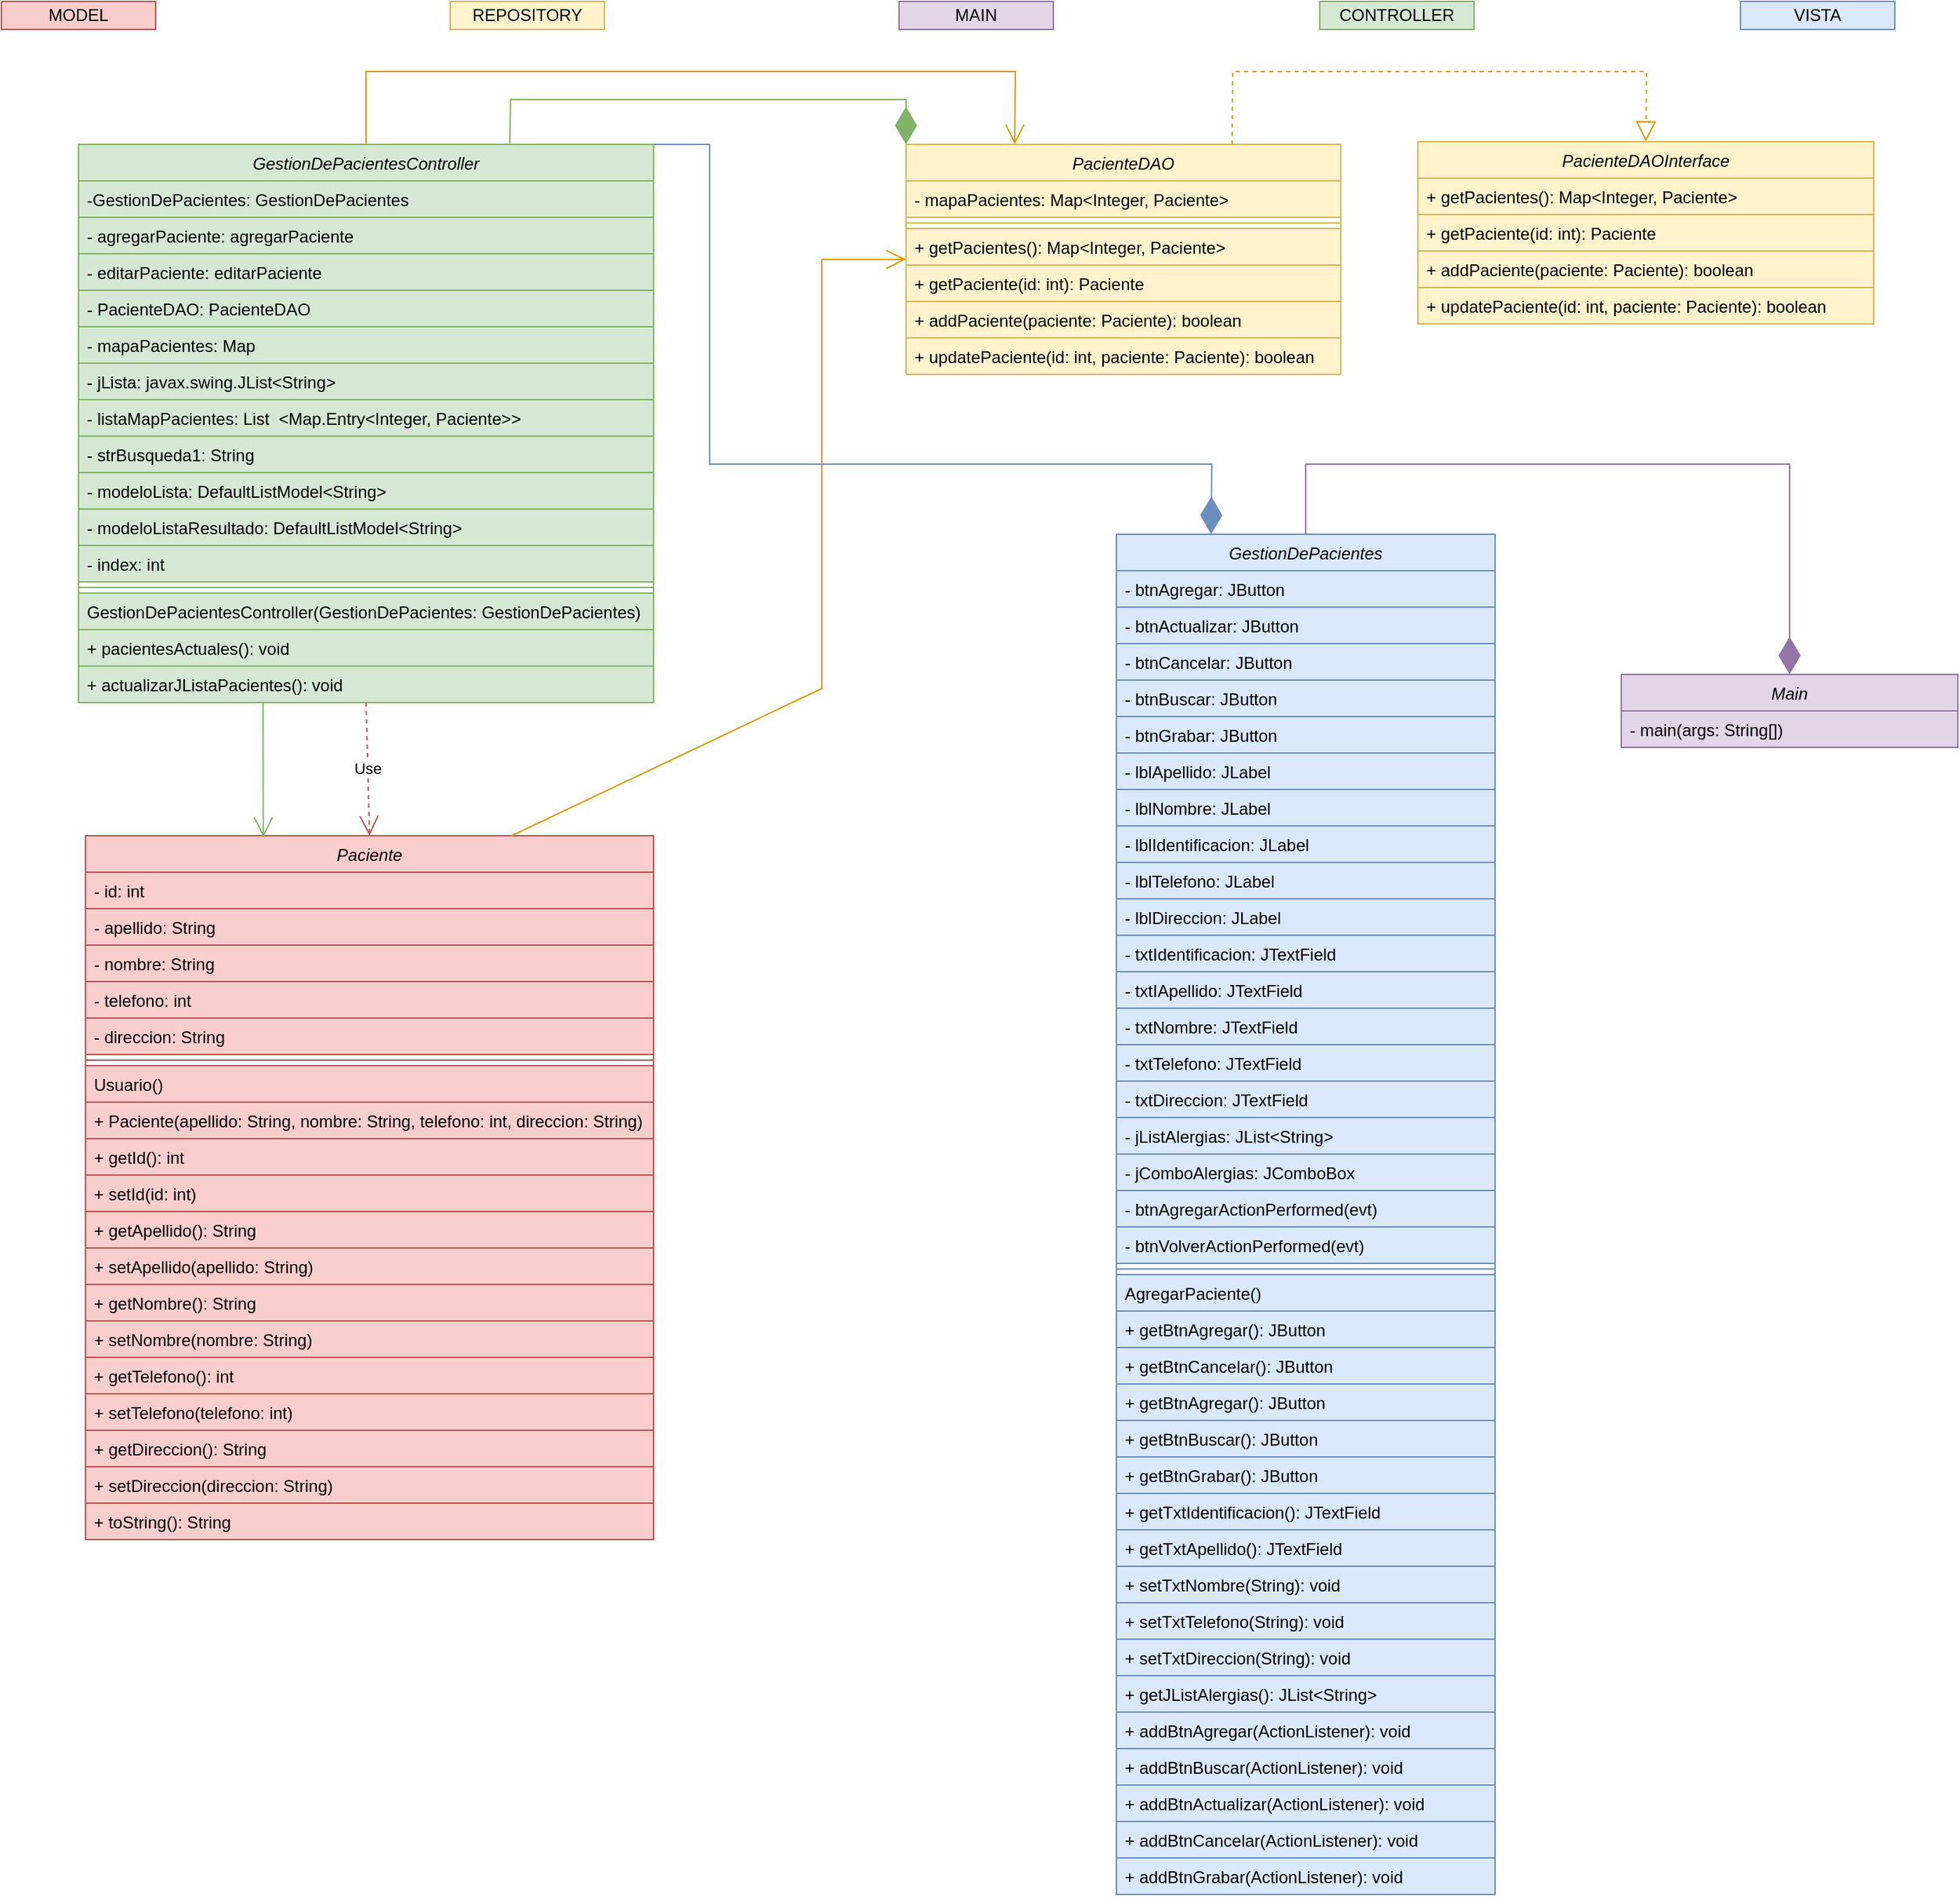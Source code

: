 <mxfile version="21.5.0" type="github">
  <diagram id="C5RBs43oDa-KdzZeNtuy" name="Page-1">
    <mxGraphModel dx="-620" dy="484" grid="1" gridSize="10" guides="1" tooltips="1" connect="1" arrows="1" fold="1" page="1" pageScale="1" pageWidth="1500" pageHeight="1500" math="0" shadow="0">
      <root>
        <mxCell id="WIyWlLk6GJQsqaUBKTNV-0" />
        <mxCell id="WIyWlLk6GJQsqaUBKTNV-1" parent="WIyWlLk6GJQsqaUBKTNV-0" />
        <mxCell id="QvNvnMLLL8rubUBJT5Wr-0" value="PacienteDAO" style="swimlane;fontStyle=2;align=center;verticalAlign=top;childLayout=stackLayout;horizontal=1;startSize=26;horizontalStack=0;resizeParent=1;resizeLast=0;collapsible=1;marginBottom=0;rounded=0;shadow=0;strokeWidth=1;fillColor=#fff2cc;strokeColor=#d6b656;" parent="WIyWlLk6GJQsqaUBKTNV-1" vertex="1">
          <mxGeometry x="2220" y="172" width="310" height="164" as="geometry">
            <mxRectangle x="130" y="380" width="160" height="26" as="alternateBounds" />
          </mxGeometry>
        </mxCell>
        <mxCell id="QvNvnMLLL8rubUBJT5Wr-1" value="- mapaPacientes: Map&lt;Integer, Paciente&gt;" style="text;align=left;verticalAlign=top;spacingLeft=4;spacingRight=4;overflow=hidden;rotatable=0;points=[[0,0.5],[1,0.5]];portConstraint=eastwest;fillColor=#fff2cc;strokeColor=#d6b656;" parent="QvNvnMLLL8rubUBJT5Wr-0" vertex="1">
          <mxGeometry y="26" width="310" height="26" as="geometry" />
        </mxCell>
        <mxCell id="QvNvnMLLL8rubUBJT5Wr-2" value="" style="line;html=1;strokeWidth=1;align=left;verticalAlign=middle;spacingTop=-1;spacingLeft=3;spacingRight=3;rotatable=0;labelPosition=right;points=[];portConstraint=eastwest;fillColor=#fff2cc;strokeColor=#d6b656;" parent="QvNvnMLLL8rubUBJT5Wr-0" vertex="1">
          <mxGeometry y="52" width="310" height="8" as="geometry" />
        </mxCell>
        <mxCell id="QvNvnMLLL8rubUBJT5Wr-3" value="+ getPacientes(): Map&lt;Integer, Paciente&gt;" style="text;align=left;verticalAlign=top;spacingLeft=4;spacingRight=4;overflow=hidden;rotatable=0;points=[[0,0.5],[1,0.5]];portConstraint=eastwest;fillColor=#fff2cc;strokeColor=#d6b656;" parent="QvNvnMLLL8rubUBJT5Wr-0" vertex="1">
          <mxGeometry y="60" width="310" height="26" as="geometry" />
        </mxCell>
        <mxCell id="QvNvnMLLL8rubUBJT5Wr-4" value="+ getPaciente(id: int): Paciente" style="text;align=left;verticalAlign=top;spacingLeft=4;spacingRight=4;overflow=hidden;rotatable=0;points=[[0,0.5],[1,0.5]];portConstraint=eastwest;fillColor=#fff2cc;strokeColor=#d6b656;" parent="QvNvnMLLL8rubUBJT5Wr-0" vertex="1">
          <mxGeometry y="86" width="310" height="26" as="geometry" />
        </mxCell>
        <mxCell id="QvNvnMLLL8rubUBJT5Wr-5" value="+ addPaciente(paciente: Paciente): boolean" style="text;align=left;verticalAlign=top;spacingLeft=4;spacingRight=4;overflow=hidden;rotatable=0;points=[[0,0.5],[1,0.5]];portConstraint=eastwest;fillColor=#fff2cc;strokeColor=#d6b656;" parent="QvNvnMLLL8rubUBJT5Wr-0" vertex="1">
          <mxGeometry y="112" width="310" height="26" as="geometry" />
        </mxCell>
        <mxCell id="QvNvnMLLL8rubUBJT5Wr-6" value="+ updatePaciente(id: int, paciente: Paciente): boolean" style="text;align=left;verticalAlign=top;spacingLeft=4;spacingRight=4;overflow=hidden;rotatable=0;points=[[0,0.5],[1,0.5]];portConstraint=eastwest;fillColor=#fff2cc;strokeColor=#d6b656;" parent="QvNvnMLLL8rubUBJT5Wr-0" vertex="1">
          <mxGeometry y="138" width="310" height="26" as="geometry" />
        </mxCell>
        <mxCell id="QvNvnMLLL8rubUBJT5Wr-14" value="MODEL" style="rounded=0;whiteSpace=wrap;html=1;fillColor=#f8cecc;strokeColor=#b85450;" parent="WIyWlLk6GJQsqaUBKTNV-1" vertex="1">
          <mxGeometry x="1575" y="70" width="110" height="20" as="geometry" />
        </mxCell>
        <mxCell id="QvNvnMLLL8rubUBJT5Wr-15" value="REPOSITORY" style="rounded=0;whiteSpace=wrap;html=1;fillColor=#fff2cc;strokeColor=#d6b656;" parent="WIyWlLk6GJQsqaUBKTNV-1" vertex="1">
          <mxGeometry x="1895" y="70" width="110" height="20" as="geometry" />
        </mxCell>
        <mxCell id="QvNvnMLLL8rubUBJT5Wr-16" value="CONTROLLER" style="rounded=0;whiteSpace=wrap;html=1;fillColor=#d5e8d4;strokeColor=#82b366;" parent="WIyWlLk6GJQsqaUBKTNV-1" vertex="1">
          <mxGeometry x="2515" y="70" width="110" height="20" as="geometry" />
        </mxCell>
        <mxCell id="QvNvnMLLL8rubUBJT5Wr-17" value="VISTA" style="rounded=0;whiteSpace=wrap;html=1;fillColor=#dae8fc;strokeColor=#6c8ebf;" parent="WIyWlLk6GJQsqaUBKTNV-1" vertex="1">
          <mxGeometry x="2815" y="70" width="110" height="20" as="geometry" />
        </mxCell>
        <mxCell id="QvNvnMLLL8rubUBJT5Wr-18" value="MAIN" style="rounded=0;whiteSpace=wrap;html=1;fillColor=#e1d5e7;strokeColor=#9673a6;" parent="WIyWlLk6GJQsqaUBKTNV-1" vertex="1">
          <mxGeometry x="2215" y="70" width="110" height="20" as="geometry" />
        </mxCell>
        <mxCell id="QvNvnMLLL8rubUBJT5Wr-19" value="Paciente" style="swimlane;fontStyle=2;align=center;verticalAlign=top;childLayout=stackLayout;horizontal=1;startSize=26;horizontalStack=0;resizeParent=1;resizeLast=0;collapsible=1;marginBottom=0;rounded=0;shadow=0;strokeWidth=1;fillColor=#f8cecc;strokeColor=#b85450;" parent="WIyWlLk6GJQsqaUBKTNV-1" vertex="1">
          <mxGeometry x="1635" y="665" width="405" height="502" as="geometry">
            <mxRectangle x="130" y="380" width="160" height="26" as="alternateBounds" />
          </mxGeometry>
        </mxCell>
        <mxCell id="QvNvnMLLL8rubUBJT5Wr-20" value="- id: int" style="text;align=left;verticalAlign=top;spacingLeft=4;spacingRight=4;overflow=hidden;rotatable=0;points=[[0,0.5],[1,0.5]];portConstraint=eastwest;fillColor=#f8cecc;strokeColor=#b85450;" parent="QvNvnMLLL8rubUBJT5Wr-19" vertex="1">
          <mxGeometry y="26" width="405" height="26" as="geometry" />
        </mxCell>
        <mxCell id="QvNvnMLLL8rubUBJT5Wr-21" value="- apellido: String " style="text;align=left;verticalAlign=top;spacingLeft=4;spacingRight=4;overflow=hidden;rotatable=0;points=[[0,0.5],[1,0.5]];portConstraint=eastwest;rounded=0;shadow=0;html=0;fillColor=#f8cecc;strokeColor=#b85450;" parent="QvNvnMLLL8rubUBJT5Wr-19" vertex="1">
          <mxGeometry y="52" width="405" height="26" as="geometry" />
        </mxCell>
        <mxCell id="QvNvnMLLL8rubUBJT5Wr-145" value="- nombre: String " style="text;align=left;verticalAlign=top;spacingLeft=4;spacingRight=4;overflow=hidden;rotatable=0;points=[[0,0.5],[1,0.5]];portConstraint=eastwest;rounded=0;shadow=0;html=0;fillColor=#f8cecc;strokeColor=#b85450;" parent="QvNvnMLLL8rubUBJT5Wr-19" vertex="1">
          <mxGeometry y="78" width="405" height="26" as="geometry" />
        </mxCell>
        <mxCell id="QvNvnMLLL8rubUBJT5Wr-144" value="- telefono: int" style="text;align=left;verticalAlign=top;spacingLeft=4;spacingRight=4;overflow=hidden;rotatable=0;points=[[0,0.5],[1,0.5]];portConstraint=eastwest;rounded=0;shadow=0;html=0;fillColor=#f8cecc;strokeColor=#b85450;" parent="QvNvnMLLL8rubUBJT5Wr-19" vertex="1">
          <mxGeometry y="104" width="405" height="26" as="geometry" />
        </mxCell>
        <mxCell id="QvNvnMLLL8rubUBJT5Wr-143" value="- direccion: String " style="text;align=left;verticalAlign=top;spacingLeft=4;spacingRight=4;overflow=hidden;rotatable=0;points=[[0,0.5],[1,0.5]];portConstraint=eastwest;rounded=0;shadow=0;html=0;fillColor=#f8cecc;strokeColor=#b85450;" parent="QvNvnMLLL8rubUBJT5Wr-19" vertex="1">
          <mxGeometry y="130" width="405" height="26" as="geometry" />
        </mxCell>
        <mxCell id="QvNvnMLLL8rubUBJT5Wr-25" value="" style="line;html=1;strokeWidth=1;align=left;verticalAlign=middle;spacingTop=-1;spacingLeft=3;spacingRight=3;rotatable=0;labelPosition=right;points=[];portConstraint=eastwest;fillColor=#f8cecc;strokeColor=#b85450;" parent="QvNvnMLLL8rubUBJT5Wr-19" vertex="1">
          <mxGeometry y="156" width="405" height="8" as="geometry" />
        </mxCell>
        <mxCell id="QvNvnMLLL8rubUBJT5Wr-26" value="Usuario() " style="text;align=left;verticalAlign=top;spacingLeft=4;spacingRight=4;overflow=hidden;rotatable=0;points=[[0,0.5],[1,0.5]];portConstraint=eastwest;fillColor=#f8cecc;strokeColor=#b85450;" parent="QvNvnMLLL8rubUBJT5Wr-19" vertex="1">
          <mxGeometry y="164" width="405" height="26" as="geometry" />
        </mxCell>
        <mxCell id="QvNvnMLLL8rubUBJT5Wr-27" value="+ Paciente(apellido: String, nombre: String, telefono: int, direccion: String)" style="text;align=left;verticalAlign=top;spacingLeft=4;spacingRight=4;overflow=hidden;rotatable=0;points=[[0,0.5],[1,0.5]];portConstraint=eastwest;fillColor=#f8cecc;strokeColor=#b85450;" parent="QvNvnMLLL8rubUBJT5Wr-19" vertex="1">
          <mxGeometry y="190" width="405" height="26" as="geometry" />
        </mxCell>
        <mxCell id="QvNvnMLLL8rubUBJT5Wr-28" value="+ getId(): int" style="text;align=left;verticalAlign=top;spacingLeft=4;spacingRight=4;overflow=hidden;rotatable=0;points=[[0,0.5],[1,0.5]];portConstraint=eastwest;fillColor=#f8cecc;strokeColor=#b85450;" parent="QvNvnMLLL8rubUBJT5Wr-19" vertex="1">
          <mxGeometry y="216" width="405" height="26" as="geometry" />
        </mxCell>
        <mxCell id="QvNvnMLLL8rubUBJT5Wr-29" value="+ setId(id: int)" style="text;align=left;verticalAlign=top;spacingLeft=4;spacingRight=4;overflow=hidden;rotatable=0;points=[[0,0.5],[1,0.5]];portConstraint=eastwest;fillColor=#f8cecc;strokeColor=#b85450;" parent="QvNvnMLLL8rubUBJT5Wr-19" vertex="1">
          <mxGeometry y="242" width="405" height="26" as="geometry" />
        </mxCell>
        <mxCell id="QvNvnMLLL8rubUBJT5Wr-146" value="+ getApellido(): String " style="text;align=left;verticalAlign=top;spacingLeft=4;spacingRight=4;overflow=hidden;rotatable=0;points=[[0,0.5],[1,0.5]];portConstraint=eastwest;fillColor=#f8cecc;strokeColor=#b85450;" parent="QvNvnMLLL8rubUBJT5Wr-19" vertex="1">
          <mxGeometry y="268" width="405" height="26" as="geometry" />
        </mxCell>
        <mxCell id="QvNvnMLLL8rubUBJT5Wr-148" value="+ setApellido(apellido: String)" style="text;align=left;verticalAlign=top;spacingLeft=4;spacingRight=4;overflow=hidden;rotatable=0;points=[[0,0.5],[1,0.5]];portConstraint=eastwest;fillColor=#f8cecc;strokeColor=#b85450;" parent="QvNvnMLLL8rubUBJT5Wr-19" vertex="1">
          <mxGeometry y="294" width="405" height="26" as="geometry" />
        </mxCell>
        <mxCell id="QvNvnMLLL8rubUBJT5Wr-30" value="+ getNombre(): String " style="text;align=left;verticalAlign=top;spacingLeft=4;spacingRight=4;overflow=hidden;rotatable=0;points=[[0,0.5],[1,0.5]];portConstraint=eastwest;fillColor=#f8cecc;strokeColor=#b85450;" parent="QvNvnMLLL8rubUBJT5Wr-19" vertex="1">
          <mxGeometry y="320" width="405" height="26" as="geometry" />
        </mxCell>
        <mxCell id="QvNvnMLLL8rubUBJT5Wr-31" value="+ setNombre(nombre: String)" style="text;align=left;verticalAlign=top;spacingLeft=4;spacingRight=4;overflow=hidden;rotatable=0;points=[[0,0.5],[1,0.5]];portConstraint=eastwest;fillColor=#f8cecc;strokeColor=#b85450;" parent="QvNvnMLLL8rubUBJT5Wr-19" vertex="1">
          <mxGeometry y="346" width="405" height="26" as="geometry" />
        </mxCell>
        <mxCell id="QvNvnMLLL8rubUBJT5Wr-150" value="+ getTelefono(): int" style="text;align=left;verticalAlign=top;spacingLeft=4;spacingRight=4;overflow=hidden;rotatable=0;points=[[0,0.5],[1,0.5]];portConstraint=eastwest;fillColor=#f8cecc;strokeColor=#b85450;" parent="QvNvnMLLL8rubUBJT5Wr-19" vertex="1">
          <mxGeometry y="372" width="405" height="26" as="geometry" />
        </mxCell>
        <mxCell id="QvNvnMLLL8rubUBJT5Wr-149" value="+ setTelefono(telefono: int)" style="text;align=left;verticalAlign=top;spacingLeft=4;spacingRight=4;overflow=hidden;rotatable=0;points=[[0,0.5],[1,0.5]];portConstraint=eastwest;fillColor=#f8cecc;strokeColor=#b85450;" parent="QvNvnMLLL8rubUBJT5Wr-19" vertex="1">
          <mxGeometry y="398" width="405" height="26" as="geometry" />
        </mxCell>
        <mxCell id="QvNvnMLLL8rubUBJT5Wr-34" value="+ getDireccion(): String " style="text;align=left;verticalAlign=top;spacingLeft=4;spacingRight=4;overflow=hidden;rotatable=0;points=[[0,0.5],[1,0.5]];portConstraint=eastwest;fillColor=#f8cecc;strokeColor=#b85450;" parent="QvNvnMLLL8rubUBJT5Wr-19" vertex="1">
          <mxGeometry y="424" width="405" height="26" as="geometry" />
        </mxCell>
        <mxCell id="QvNvnMLLL8rubUBJT5Wr-35" value="+ setDireccion(direccion: String)" style="text;align=left;verticalAlign=top;spacingLeft=4;spacingRight=4;overflow=hidden;rotatable=0;points=[[0,0.5],[1,0.5]];portConstraint=eastwest;fillColor=#f8cecc;strokeColor=#b85450;" parent="QvNvnMLLL8rubUBJT5Wr-19" vertex="1">
          <mxGeometry y="450" width="405" height="26" as="geometry" />
        </mxCell>
        <mxCell id="QvNvnMLLL8rubUBJT5Wr-36" value="+ toString(): String" style="text;align=left;verticalAlign=top;spacingLeft=4;spacingRight=4;overflow=hidden;rotatable=0;points=[[0,0.5],[1,0.5]];portConstraint=eastwest;fillColor=#f8cecc;strokeColor=#b85450;" parent="QvNvnMLLL8rubUBJT5Wr-19" vertex="1">
          <mxGeometry y="476" width="405" height="26" as="geometry" />
        </mxCell>
        <mxCell id="QvNvnMLLL8rubUBJT5Wr-37" value="GestionDePacientesController" style="swimlane;fontStyle=2;align=center;verticalAlign=top;childLayout=stackLayout;horizontal=1;startSize=26;horizontalStack=0;resizeParent=1;resizeLast=0;collapsible=1;marginBottom=0;rounded=0;shadow=0;strokeWidth=1;fillColor=#d5e8d4;strokeColor=#82b366;" parent="WIyWlLk6GJQsqaUBKTNV-1" vertex="1">
          <mxGeometry x="1630" y="172" width="410" height="398" as="geometry">
            <mxRectangle x="130" y="380" width="160" height="26" as="alternateBounds" />
          </mxGeometry>
        </mxCell>
        <mxCell id="QvNvnMLLL8rubUBJT5Wr-38" value="-GestionDePacientes: GestionDePacientes" style="text;align=left;verticalAlign=top;spacingLeft=4;spacingRight=4;overflow=hidden;rotatable=0;points=[[0,0.5],[1,0.5]];portConstraint=eastwest;fillColor=#d5e8d4;strokeColor=#82b366;" parent="QvNvnMLLL8rubUBJT5Wr-37" vertex="1">
          <mxGeometry y="26" width="410" height="26" as="geometry" />
        </mxCell>
        <mxCell id="QvNvnMLLL8rubUBJT5Wr-39" value="- agregarPaciente: agregarPaciente" style="text;align=left;verticalAlign=top;spacingLeft=4;spacingRight=4;overflow=hidden;rotatable=0;points=[[0,0.5],[1,0.5]];portConstraint=eastwest;rounded=0;shadow=0;html=0;fillColor=#d5e8d4;strokeColor=#82b366;" parent="QvNvnMLLL8rubUBJT5Wr-37" vertex="1">
          <mxGeometry y="52" width="410" height="26" as="geometry" />
        </mxCell>
        <mxCell id="QvNvnMLLL8rubUBJT5Wr-40" value="- editarPaciente: editarPaciente" style="text;align=left;verticalAlign=top;spacingLeft=4;spacingRight=4;overflow=hidden;rotatable=0;points=[[0,0.5],[1,0.5]];portConstraint=eastwest;rounded=0;shadow=0;html=0;fillColor=#d5e8d4;strokeColor=#82b366;" parent="QvNvnMLLL8rubUBJT5Wr-37" vertex="1">
          <mxGeometry y="78" width="410" height="26" as="geometry" />
        </mxCell>
        <mxCell id="QvNvnMLLL8rubUBJT5Wr-49" value="- PacienteDAO: PacienteDAO" style="text;align=left;verticalAlign=top;spacingLeft=4;spacingRight=4;overflow=hidden;rotatable=0;points=[[0,0.5],[1,0.5]];portConstraint=eastwest;fillColor=#d5e8d4;strokeColor=#82b366;" parent="QvNvnMLLL8rubUBJT5Wr-37" vertex="1">
          <mxGeometry y="104" width="410" height="26" as="geometry" />
        </mxCell>
        <mxCell id="QvNvnMLLL8rubUBJT5Wr-52" value="- mapaPacientes: Map " style="text;align=left;verticalAlign=top;spacingLeft=4;spacingRight=4;overflow=hidden;rotatable=0;points=[[0,0.5],[1,0.5]];portConstraint=eastwest;fillColor=#d5e8d4;strokeColor=#82b366;" parent="QvNvnMLLL8rubUBJT5Wr-37" vertex="1">
          <mxGeometry y="130" width="410" height="26" as="geometry" />
        </mxCell>
        <mxCell id="QvNvnMLLL8rubUBJT5Wr-55" value="- jLista: javax.swing.JList&lt;String&gt;" style="text;align=left;verticalAlign=top;spacingLeft=4;spacingRight=4;overflow=hidden;rotatable=0;points=[[0,0.5],[1,0.5]];portConstraint=eastwest;fillColor=#d5e8d4;strokeColor=#82b366;" parent="QvNvnMLLL8rubUBJT5Wr-37" vertex="1">
          <mxGeometry y="156" width="410" height="26" as="geometry" />
        </mxCell>
        <mxCell id="QvNvnMLLL8rubUBJT5Wr-56" value="- listaMapPacientes: List  &lt;Map.Entry&lt;Integer, Paciente&gt;&gt;" style="text;align=left;verticalAlign=top;spacingLeft=4;spacingRight=4;overflow=hidden;rotatable=0;points=[[0,0.5],[1,0.5]];portConstraint=eastwest;fillColor=#d5e8d4;strokeColor=#82b366;" parent="QvNvnMLLL8rubUBJT5Wr-37" vertex="1">
          <mxGeometry y="182" width="410" height="26" as="geometry" />
        </mxCell>
        <mxCell id="QvNvnMLLL8rubUBJT5Wr-59" value="- strBusqueda1: String" style="text;align=left;verticalAlign=top;spacingLeft=4;spacingRight=4;overflow=hidden;rotatable=0;points=[[0,0.5],[1,0.5]];portConstraint=eastwest;fillColor=#d5e8d4;strokeColor=#82b366;" parent="QvNvnMLLL8rubUBJT5Wr-37" vertex="1">
          <mxGeometry y="208" width="410" height="26" as="geometry" />
        </mxCell>
        <mxCell id="QvNvnMLLL8rubUBJT5Wr-61" value="- modeloLista: DefaultListModel&lt;String&gt;" style="text;align=left;verticalAlign=top;spacingLeft=4;spacingRight=4;overflow=hidden;rotatable=0;points=[[0,0.5],[1,0.5]];portConstraint=eastwest;fillColor=#d5e8d4;strokeColor=#82b366;" parent="QvNvnMLLL8rubUBJT5Wr-37" vertex="1">
          <mxGeometry y="234" width="410" height="26" as="geometry" />
        </mxCell>
        <mxCell id="QvNvnMLLL8rubUBJT5Wr-62" value="- modeloListaResultado: DefaultListModel&lt;String&gt;" style="text;align=left;verticalAlign=top;spacingLeft=4;spacingRight=4;overflow=hidden;rotatable=0;points=[[0,0.5],[1,0.5]];portConstraint=eastwest;fillColor=#d5e8d4;strokeColor=#82b366;" parent="QvNvnMLLL8rubUBJT5Wr-37" vertex="1">
          <mxGeometry y="260" width="410" height="26" as="geometry" />
        </mxCell>
        <mxCell id="QvNvnMLLL8rubUBJT5Wr-63" value="- index: int" style="text;align=left;verticalAlign=top;spacingLeft=4;spacingRight=4;overflow=hidden;rotatable=0;points=[[0,0.5],[1,0.5]];portConstraint=eastwest;fillColor=#d5e8d4;strokeColor=#82b366;" parent="QvNvnMLLL8rubUBJT5Wr-37" vertex="1">
          <mxGeometry y="286" width="410" height="26" as="geometry" />
        </mxCell>
        <mxCell id="QvNvnMLLL8rubUBJT5Wr-64" value="" style="line;html=1;strokeWidth=1;align=left;verticalAlign=middle;spacingTop=-1;spacingLeft=3;spacingRight=3;rotatable=0;labelPosition=right;points=[];portConstraint=eastwest;fillColor=#d5e8d4;strokeColor=#82b366;" parent="QvNvnMLLL8rubUBJT5Wr-37" vertex="1">
          <mxGeometry y="312" width="410" height="8" as="geometry" />
        </mxCell>
        <mxCell id="QvNvnMLLL8rubUBJT5Wr-65" value="GestionDePacientesController(GestionDePacientes: GestionDePacientes)" style="text;align=left;verticalAlign=top;spacingLeft=4;spacingRight=4;overflow=hidden;rotatable=0;points=[[0,0.5],[1,0.5]];portConstraint=eastwest;fillColor=#d5e8d4;strokeColor=#82b366;" parent="QvNvnMLLL8rubUBJT5Wr-37" vertex="1">
          <mxGeometry y="320" width="410" height="26" as="geometry" />
        </mxCell>
        <mxCell id="QvNvnMLLL8rubUBJT5Wr-66" value="+ pacientesActuales(): void " style="text;align=left;verticalAlign=top;spacingLeft=4;spacingRight=4;overflow=hidden;rotatable=0;points=[[0,0.5],[1,0.5]];portConstraint=eastwest;fillColor=#d5e8d4;strokeColor=#82b366;" parent="QvNvnMLLL8rubUBJT5Wr-37" vertex="1">
          <mxGeometry y="346" width="410" height="26" as="geometry" />
        </mxCell>
        <mxCell id="QvNvnMLLL8rubUBJT5Wr-69" value="+ actualizarJListaPacientes(): void" style="text;align=left;verticalAlign=top;spacingLeft=4;spacingRight=4;overflow=hidden;rotatable=0;points=[[0,0.5],[1,0.5]];portConstraint=eastwest;fillColor=#d5e8d4;strokeColor=#82b366;" parent="QvNvnMLLL8rubUBJT5Wr-37" vertex="1">
          <mxGeometry y="372" width="410" height="26" as="geometry" />
        </mxCell>
        <mxCell id="QvNvnMLLL8rubUBJT5Wr-72" value="GestionDePacientes" style="swimlane;fontStyle=2;align=center;verticalAlign=top;childLayout=stackLayout;horizontal=1;startSize=26;horizontalStack=0;resizeParent=1;resizeLast=0;collapsible=1;marginBottom=0;rounded=0;shadow=0;strokeWidth=1;fillColor=#dae8fc;strokeColor=#6c8ebf;" parent="WIyWlLk6GJQsqaUBKTNV-1" vertex="1">
          <mxGeometry x="2370" y="450" width="270" height="970" as="geometry">
            <mxRectangle x="130" y="380" width="160" height="26" as="alternateBounds" />
          </mxGeometry>
        </mxCell>
        <mxCell id="QvNvnMLLL8rubUBJT5Wr-73" value="- btnAgregar: JButton " style="text;align=left;verticalAlign=top;spacingLeft=4;spacingRight=4;overflow=hidden;rotatable=0;points=[[0,0.5],[1,0.5]];portConstraint=eastwest;fillColor=#dae8fc;strokeColor=#6c8ebf;" parent="QvNvnMLLL8rubUBJT5Wr-72" vertex="1">
          <mxGeometry y="26" width="270" height="26" as="geometry" />
        </mxCell>
        <mxCell id="QvNvnMLLL8rubUBJT5Wr-74" value="- btnActualizar: JButton " style="text;align=left;verticalAlign=top;spacingLeft=4;spacingRight=4;overflow=hidden;rotatable=0;points=[[0,0.5],[1,0.5]];portConstraint=eastwest;rounded=0;shadow=0;html=0;fillColor=#dae8fc;strokeColor=#6c8ebf;" parent="QvNvnMLLL8rubUBJT5Wr-72" vertex="1">
          <mxGeometry y="52" width="270" height="26" as="geometry" />
        </mxCell>
        <mxCell id="QvNvnMLLL8rubUBJT5Wr-134" value="- btnCancelar: JButton " style="text;align=left;verticalAlign=top;spacingLeft=4;spacingRight=4;overflow=hidden;rotatable=0;points=[[0,0.5],[1,0.5]];portConstraint=eastwest;fillColor=#dae8fc;strokeColor=#6c8ebf;" parent="QvNvnMLLL8rubUBJT5Wr-72" vertex="1">
          <mxGeometry y="78" width="270" height="26" as="geometry" />
        </mxCell>
        <mxCell id="QvNvnMLLL8rubUBJT5Wr-142" value="- btnBuscar: JButton " style="text;align=left;verticalAlign=top;spacingLeft=4;spacingRight=4;overflow=hidden;rotatable=0;points=[[0,0.5],[1,0.5]];portConstraint=eastwest;rounded=0;shadow=0;html=0;fillColor=#dae8fc;strokeColor=#6c8ebf;" parent="QvNvnMLLL8rubUBJT5Wr-72" vertex="1">
          <mxGeometry y="104" width="270" height="26" as="geometry" />
        </mxCell>
        <mxCell id="QvNvnMLLL8rubUBJT5Wr-126" value="- btnGrabar: JButton " style="text;align=left;verticalAlign=top;spacingLeft=4;spacingRight=4;overflow=hidden;rotatable=0;points=[[0,0.5],[1,0.5]];portConstraint=eastwest;rounded=0;shadow=0;html=0;fillColor=#dae8fc;strokeColor=#6c8ebf;" parent="QvNvnMLLL8rubUBJT5Wr-72" vertex="1">
          <mxGeometry y="130" width="270" height="26" as="geometry" />
        </mxCell>
        <mxCell id="QvNvnMLLL8rubUBJT5Wr-75" value="- lblApellido: JLabel  " style="text;align=left;verticalAlign=top;spacingLeft=4;spacingRight=4;overflow=hidden;rotatable=0;points=[[0,0.5],[1,0.5]];portConstraint=eastwest;rounded=0;shadow=0;html=0;fillColor=#dae8fc;strokeColor=#6c8ebf;" parent="QvNvnMLLL8rubUBJT5Wr-72" vertex="1">
          <mxGeometry y="156" width="270" height="26" as="geometry" />
        </mxCell>
        <mxCell id="QvNvnMLLL8rubUBJT5Wr-128" value="- lblNombre: JLabel  " style="text;align=left;verticalAlign=top;spacingLeft=4;spacingRight=4;overflow=hidden;rotatable=0;points=[[0,0.5],[1,0.5]];portConstraint=eastwest;rounded=0;shadow=0;html=0;fillColor=#dae8fc;strokeColor=#6c8ebf;" parent="QvNvnMLLL8rubUBJT5Wr-72" vertex="1">
          <mxGeometry y="182" width="270" height="26" as="geometry" />
        </mxCell>
        <mxCell id="QvNvnMLLL8rubUBJT5Wr-127" value="- lblIdentificacion: JLabel  " style="text;align=left;verticalAlign=top;spacingLeft=4;spacingRight=4;overflow=hidden;rotatable=0;points=[[0,0.5],[1,0.5]];portConstraint=eastwest;rounded=0;shadow=0;html=0;fillColor=#dae8fc;strokeColor=#6c8ebf;" parent="QvNvnMLLL8rubUBJT5Wr-72" vertex="1">
          <mxGeometry y="208" width="270" height="26" as="geometry" />
        </mxCell>
        <mxCell id="QvNvnMLLL8rubUBJT5Wr-76" value="- lblTelefono: JLabel " style="text;align=left;verticalAlign=top;spacingLeft=4;spacingRight=4;overflow=hidden;rotatable=0;points=[[0,0.5],[1,0.5]];portConstraint=eastwest;rounded=0;shadow=0;html=0;fillColor=#dae8fc;strokeColor=#6c8ebf;" parent="QvNvnMLLL8rubUBJT5Wr-72" vertex="1">
          <mxGeometry y="234" width="270" height="26" as="geometry" />
        </mxCell>
        <mxCell id="QvNvnMLLL8rubUBJT5Wr-129" value="- lblDireccion: JLabel " style="text;align=left;verticalAlign=top;spacingLeft=4;spacingRight=4;overflow=hidden;rotatable=0;points=[[0,0.5],[1,0.5]];portConstraint=eastwest;rounded=0;shadow=0;html=0;fillColor=#dae8fc;strokeColor=#6c8ebf;" parent="QvNvnMLLL8rubUBJT5Wr-72" vertex="1">
          <mxGeometry y="260" width="270" height="26" as="geometry" />
        </mxCell>
        <mxCell id="QvNvnMLLL8rubUBJT5Wr-78" value="- txtIdentificacion: JTextField   " style="text;align=left;verticalAlign=top;spacingLeft=4;spacingRight=4;overflow=hidden;rotatable=0;points=[[0,0.5],[1,0.5]];portConstraint=eastwest;fillColor=#dae8fc;strokeColor=#6c8ebf;" parent="QvNvnMLLL8rubUBJT5Wr-72" vertex="1">
          <mxGeometry y="286" width="270" height="26" as="geometry" />
        </mxCell>
        <mxCell id="QvNvnMLLL8rubUBJT5Wr-130" value="- txtIApellido: JTextField" style="text;align=left;verticalAlign=top;spacingLeft=4;spacingRight=4;overflow=hidden;rotatable=0;points=[[0,0.5],[1,0.5]];portConstraint=eastwest;fillColor=#dae8fc;strokeColor=#6c8ebf;" parent="QvNvnMLLL8rubUBJT5Wr-72" vertex="1">
          <mxGeometry y="312" width="270" height="26" as="geometry" />
        </mxCell>
        <mxCell id="QvNvnMLLL8rubUBJT5Wr-77" value="- txtNombre: JTextField" style="text;align=left;verticalAlign=top;spacingLeft=4;spacingRight=4;overflow=hidden;rotatable=0;points=[[0,0.5],[1,0.5]];portConstraint=eastwest;fillColor=#dae8fc;strokeColor=#6c8ebf;" parent="QvNvnMLLL8rubUBJT5Wr-72" vertex="1">
          <mxGeometry y="338" width="270" height="26" as="geometry" />
        </mxCell>
        <mxCell id="QvNvnMLLL8rubUBJT5Wr-131" value="- txtTelefono: JTextField" style="text;align=left;verticalAlign=top;spacingLeft=4;spacingRight=4;overflow=hidden;rotatable=0;points=[[0,0.5],[1,0.5]];portConstraint=eastwest;fillColor=#dae8fc;strokeColor=#6c8ebf;" parent="QvNvnMLLL8rubUBJT5Wr-72" vertex="1">
          <mxGeometry y="364" width="270" height="26" as="geometry" />
        </mxCell>
        <mxCell id="QvNvnMLLL8rubUBJT5Wr-132" value="- txtDireccion: JTextField" style="text;align=left;verticalAlign=top;spacingLeft=4;spacingRight=4;overflow=hidden;rotatable=0;points=[[0,0.5],[1,0.5]];portConstraint=eastwest;fillColor=#dae8fc;strokeColor=#6c8ebf;" parent="QvNvnMLLL8rubUBJT5Wr-72" vertex="1">
          <mxGeometry y="390" width="270" height="26" as="geometry" />
        </mxCell>
        <mxCell id="PvkqM24tv1rVRUrNYqXg-0" value="- jListAlergias: JList&lt;String&gt; " style="text;align=left;verticalAlign=top;spacingLeft=4;spacingRight=4;overflow=hidden;rotatable=0;points=[[0,0.5],[1,0.5]];portConstraint=eastwest;fillColor=#dae8fc;strokeColor=#6c8ebf;" vertex="1" parent="QvNvnMLLL8rubUBJT5Wr-72">
          <mxGeometry y="416" width="270" height="26" as="geometry" />
        </mxCell>
        <mxCell id="QvNvnMLLL8rubUBJT5Wr-133" value="- jComboAlergias: JComboBox" style="text;align=left;verticalAlign=top;spacingLeft=4;spacingRight=4;overflow=hidden;rotatable=0;points=[[0,0.5],[1,0.5]];portConstraint=eastwest;rounded=0;shadow=0;html=0;fillColor=#dae8fc;strokeColor=#6c8ebf;" parent="QvNvnMLLL8rubUBJT5Wr-72" vertex="1">
          <mxGeometry y="442" width="270" height="26" as="geometry" />
        </mxCell>
        <mxCell id="QvNvnMLLL8rubUBJT5Wr-79" value="- btnAgregarActionPerformed(evt)" style="text;align=left;verticalAlign=top;spacingLeft=4;spacingRight=4;overflow=hidden;rotatable=0;points=[[0,0.5],[1,0.5]];portConstraint=eastwest;fillColor=#dae8fc;strokeColor=#6c8ebf;" parent="QvNvnMLLL8rubUBJT5Wr-72" vertex="1">
          <mxGeometry y="468" width="270" height="26" as="geometry" />
        </mxCell>
        <mxCell id="QvNvnMLLL8rubUBJT5Wr-80" value="- btnVolverActionPerformed(evt)" style="text;align=left;verticalAlign=top;spacingLeft=4;spacingRight=4;overflow=hidden;rotatable=0;points=[[0,0.5],[1,0.5]];portConstraint=eastwest;fillColor=#dae8fc;strokeColor=#6c8ebf;" parent="QvNvnMLLL8rubUBJT5Wr-72" vertex="1">
          <mxGeometry y="494" width="270" height="26" as="geometry" />
        </mxCell>
        <mxCell id="QvNvnMLLL8rubUBJT5Wr-81" value="" style="line;html=1;strokeWidth=1;align=left;verticalAlign=middle;spacingTop=-1;spacingLeft=3;spacingRight=3;rotatable=0;labelPosition=right;points=[];portConstraint=eastwest;fillColor=#dae8fc;strokeColor=#6c8ebf;" parent="QvNvnMLLL8rubUBJT5Wr-72" vertex="1">
          <mxGeometry y="520" width="270" height="8" as="geometry" />
        </mxCell>
        <mxCell id="QvNvnMLLL8rubUBJT5Wr-82" value="AgregarPaciente()  " style="text;align=left;verticalAlign=top;spacingLeft=4;spacingRight=4;overflow=hidden;rotatable=0;points=[[0,0.5],[1,0.5]];portConstraint=eastwest;fillColor=#dae8fc;strokeColor=#6c8ebf;" parent="QvNvnMLLL8rubUBJT5Wr-72" vertex="1">
          <mxGeometry y="528" width="270" height="26" as="geometry" />
        </mxCell>
        <mxCell id="QvNvnMLLL8rubUBJT5Wr-83" value="+ getBtnAgregar(): JButton " style="text;align=left;verticalAlign=top;spacingLeft=4;spacingRight=4;overflow=hidden;rotatable=0;points=[[0,0.5],[1,0.5]];portConstraint=eastwest;fillColor=#dae8fc;strokeColor=#6c8ebf;" parent="QvNvnMLLL8rubUBJT5Wr-72" vertex="1">
          <mxGeometry y="554" width="270" height="26" as="geometry" />
        </mxCell>
        <mxCell id="QvNvnMLLL8rubUBJT5Wr-84" value="+ getBtnCancelar(): JButton" style="text;align=left;verticalAlign=top;spacingLeft=4;spacingRight=4;overflow=hidden;rotatable=0;points=[[0,0.5],[1,0.5]];portConstraint=eastwest;fillColor=#dae8fc;strokeColor=#6c8ebf;" parent="QvNvnMLLL8rubUBJT5Wr-72" vertex="1">
          <mxGeometry y="580" width="270" height="26" as="geometry" />
        </mxCell>
        <mxCell id="QvNvnMLLL8rubUBJT5Wr-135" value="+ getBtnAgregar(): JButton" style="text;align=left;verticalAlign=top;spacingLeft=4;spacingRight=4;overflow=hidden;rotatable=0;points=[[0,0.5],[1,0.5]];portConstraint=eastwest;fillColor=#dae8fc;strokeColor=#6c8ebf;" parent="QvNvnMLLL8rubUBJT5Wr-72" vertex="1">
          <mxGeometry y="606" width="270" height="26" as="geometry" />
        </mxCell>
        <mxCell id="QvNvnMLLL8rubUBJT5Wr-136" value="+ getBtnBuscar(): JButton" style="text;align=left;verticalAlign=top;spacingLeft=4;spacingRight=4;overflow=hidden;rotatable=0;points=[[0,0.5],[1,0.5]];portConstraint=eastwest;fillColor=#dae8fc;strokeColor=#6c8ebf;" parent="QvNvnMLLL8rubUBJT5Wr-72" vertex="1">
          <mxGeometry y="632" width="270" height="26" as="geometry" />
        </mxCell>
        <mxCell id="QvNvnMLLL8rubUBJT5Wr-141" value="+ getBtnGrabar(): JButton" style="text;align=left;verticalAlign=top;spacingLeft=4;spacingRight=4;overflow=hidden;rotatable=0;points=[[0,0.5],[1,0.5]];portConstraint=eastwest;fillColor=#dae8fc;strokeColor=#6c8ebf;" parent="QvNvnMLLL8rubUBJT5Wr-72" vertex="1">
          <mxGeometry y="658" width="270" height="26" as="geometry" />
        </mxCell>
        <mxCell id="QvNvnMLLL8rubUBJT5Wr-85" value="+ getTxtIdentificacion(): JTextField" style="text;align=left;verticalAlign=top;spacingLeft=4;spacingRight=4;overflow=hidden;rotatable=0;points=[[0,0.5],[1,0.5]];portConstraint=eastwest;fillColor=#dae8fc;strokeColor=#6c8ebf;" parent="QvNvnMLLL8rubUBJT5Wr-72" vertex="1">
          <mxGeometry y="684" width="270" height="26" as="geometry" />
        </mxCell>
        <mxCell id="QvNvnMLLL8rubUBJT5Wr-86" value="+ getTxtApellido(): JTextField" style="text;align=left;verticalAlign=top;spacingLeft=4;spacingRight=4;overflow=hidden;rotatable=0;points=[[0,0.5],[1,0.5]];portConstraint=eastwest;fillColor=#dae8fc;strokeColor=#6c8ebf;" parent="QvNvnMLLL8rubUBJT5Wr-72" vertex="1">
          <mxGeometry y="710" width="270" height="26" as="geometry" />
        </mxCell>
        <mxCell id="QvNvnMLLL8rubUBJT5Wr-87" value="+ setTxtNombre(String): void  " style="text;align=left;verticalAlign=top;spacingLeft=4;spacingRight=4;overflow=hidden;rotatable=0;points=[[0,0.5],[1,0.5]];portConstraint=eastwest;fillColor=#dae8fc;strokeColor=#6c8ebf;" parent="QvNvnMLLL8rubUBJT5Wr-72" vertex="1">
          <mxGeometry y="736" width="270" height="26" as="geometry" />
        </mxCell>
        <mxCell id="QvNvnMLLL8rubUBJT5Wr-88" value="+ setTxtTelefono(String): void  " style="text;align=left;verticalAlign=top;spacingLeft=4;spacingRight=4;overflow=hidden;rotatable=0;points=[[0,0.5],[1,0.5]];portConstraint=eastwest;fillColor=#dae8fc;strokeColor=#6c8ebf;" parent="QvNvnMLLL8rubUBJT5Wr-72" vertex="1">
          <mxGeometry y="762" width="270" height="26" as="geometry" />
        </mxCell>
        <mxCell id="QvNvnMLLL8rubUBJT5Wr-137" value="+ setTxtDireccion(String): void  " style="text;align=left;verticalAlign=top;spacingLeft=4;spacingRight=4;overflow=hidden;rotatable=0;points=[[0,0.5],[1,0.5]];portConstraint=eastwest;fillColor=#dae8fc;strokeColor=#6c8ebf;" parent="QvNvnMLLL8rubUBJT5Wr-72" vertex="1">
          <mxGeometry y="788" width="270" height="26" as="geometry" />
        </mxCell>
        <mxCell id="PvkqM24tv1rVRUrNYqXg-1" value="+ getJListAlergias(): JList&lt;String&gt;   " style="text;align=left;verticalAlign=top;spacingLeft=4;spacingRight=4;overflow=hidden;rotatable=0;points=[[0,0.5],[1,0.5]];portConstraint=eastwest;fillColor=#dae8fc;strokeColor=#6c8ebf;" vertex="1" parent="QvNvnMLLL8rubUBJT5Wr-72">
          <mxGeometry y="814" width="270" height="26" as="geometry" />
        </mxCell>
        <mxCell id="QvNvnMLLL8rubUBJT5Wr-89" value="+ addBtnAgregar(ActionListener): void" style="text;align=left;verticalAlign=top;spacingLeft=4;spacingRight=4;overflow=hidden;rotatable=0;points=[[0,0.5],[1,0.5]];portConstraint=eastwest;fillColor=#dae8fc;strokeColor=#6c8ebf;" parent="QvNvnMLLL8rubUBJT5Wr-72" vertex="1">
          <mxGeometry y="840" width="270" height="26" as="geometry" />
        </mxCell>
        <mxCell id="QvNvnMLLL8rubUBJT5Wr-139" value="+ addBtnBuscar(ActionListener): void " style="text;align=left;verticalAlign=top;spacingLeft=4;spacingRight=4;overflow=hidden;rotatable=0;points=[[0,0.5],[1,0.5]];portConstraint=eastwest;fillColor=#dae8fc;strokeColor=#6c8ebf;" parent="QvNvnMLLL8rubUBJT5Wr-72" vertex="1">
          <mxGeometry y="866" width="270" height="26" as="geometry" />
        </mxCell>
        <mxCell id="QvNvnMLLL8rubUBJT5Wr-138" value="+ addBtnActualizar(ActionListener): void " style="text;align=left;verticalAlign=top;spacingLeft=4;spacingRight=4;overflow=hidden;rotatable=0;points=[[0,0.5],[1,0.5]];portConstraint=eastwest;fillColor=#dae8fc;strokeColor=#6c8ebf;" parent="QvNvnMLLL8rubUBJT5Wr-72" vertex="1">
          <mxGeometry y="892" width="270" height="26" as="geometry" />
        </mxCell>
        <mxCell id="QvNvnMLLL8rubUBJT5Wr-140" value="+ addBtnCancelar(ActionListener): void " style="text;align=left;verticalAlign=top;spacingLeft=4;spacingRight=4;overflow=hidden;rotatable=0;points=[[0,0.5],[1,0.5]];portConstraint=eastwest;fillColor=#dae8fc;strokeColor=#6c8ebf;" parent="QvNvnMLLL8rubUBJT5Wr-72" vertex="1">
          <mxGeometry y="918" width="270" height="26" as="geometry" />
        </mxCell>
        <mxCell id="QvNvnMLLL8rubUBJT5Wr-90" value="+ addBtnGrabar(ActionListener): void " style="text;align=left;verticalAlign=top;spacingLeft=4;spacingRight=4;overflow=hidden;rotatable=0;points=[[0,0.5],[1,0.5]];portConstraint=eastwest;fillColor=#dae8fc;strokeColor=#6c8ebf;" parent="QvNvnMLLL8rubUBJT5Wr-72" vertex="1">
          <mxGeometry y="944" width="270" height="26" as="geometry" />
        </mxCell>
        <mxCell id="QvNvnMLLL8rubUBJT5Wr-92" value="Main                   " style="swimlane;fontStyle=2;align=center;verticalAlign=top;childLayout=stackLayout;horizontal=1;startSize=26;horizontalStack=0;resizeParent=1;resizeLast=0;collapsible=1;marginBottom=0;rounded=0;shadow=0;strokeWidth=1;fillColor=#e1d5e7;strokeColor=#9673a6;" parent="WIyWlLk6GJQsqaUBKTNV-1" vertex="1">
          <mxGeometry x="2730" y="550" width="240" height="52" as="geometry">
            <mxRectangle x="130" y="380" width="160" height="26" as="alternateBounds" />
          </mxGeometry>
        </mxCell>
        <mxCell id="QvNvnMLLL8rubUBJT5Wr-93" value="- main(args: String[])   " style="text;align=left;verticalAlign=top;spacingLeft=4;spacingRight=4;overflow=hidden;rotatable=0;points=[[0,0.5],[1,0.5]];portConstraint=eastwest;fillColor=#e1d5e7;strokeColor=#9673a6;" parent="QvNvnMLLL8rubUBJT5Wr-92" vertex="1">
          <mxGeometry y="26" width="240" height="26" as="geometry" />
        </mxCell>
        <mxCell id="QvNvnMLLL8rubUBJT5Wr-120" value="PacienteDAOInterface" style="swimlane;fontStyle=2;align=center;verticalAlign=top;childLayout=stackLayout;horizontal=1;startSize=26;horizontalStack=0;resizeParent=1;resizeLast=0;collapsible=1;marginBottom=0;rounded=0;shadow=0;strokeWidth=1;fillColor=#fff2cc;strokeColor=#d6b656;" parent="WIyWlLk6GJQsqaUBKTNV-1" vertex="1">
          <mxGeometry x="2585" y="170" width="325" height="130" as="geometry">
            <mxRectangle x="130" y="380" width="160" height="26" as="alternateBounds" />
          </mxGeometry>
        </mxCell>
        <mxCell id="QvNvnMLLL8rubUBJT5Wr-121" value="+ getPacientes(): Map&lt;Integer, Paciente&gt;" style="text;align=left;verticalAlign=top;spacingLeft=4;spacingRight=4;overflow=hidden;rotatable=0;points=[[0,0.5],[1,0.5]];portConstraint=eastwest;fillColor=#fff2cc;strokeColor=#d6b656;" parent="QvNvnMLLL8rubUBJT5Wr-120" vertex="1">
          <mxGeometry y="26" width="325" height="26" as="geometry" />
        </mxCell>
        <mxCell id="QvNvnMLLL8rubUBJT5Wr-122" value="+ getPaciente(id: int): Paciente" style="text;align=left;verticalAlign=top;spacingLeft=4;spacingRight=4;overflow=hidden;rotatable=0;points=[[0,0.5],[1,0.5]];portConstraint=eastwest;rounded=0;shadow=0;html=0;fillColor=#fff2cc;strokeColor=#d6b656;" parent="QvNvnMLLL8rubUBJT5Wr-120" vertex="1">
          <mxGeometry y="52" width="325" height="26" as="geometry" />
        </mxCell>
        <mxCell id="QvNvnMLLL8rubUBJT5Wr-123" value="+ addPaciente(paciente: Paciente): boolean" style="text;align=left;verticalAlign=top;spacingLeft=4;spacingRight=4;overflow=hidden;rotatable=0;points=[[0,0.5],[1,0.5]];portConstraint=eastwest;rounded=0;shadow=0;html=0;fillColor=#fff2cc;strokeColor=#d6b656;" parent="QvNvnMLLL8rubUBJT5Wr-120" vertex="1">
          <mxGeometry y="78" width="325" height="26" as="geometry" />
        </mxCell>
        <mxCell id="QvNvnMLLL8rubUBJT5Wr-124" value="+ updatePaciente(id: int, paciente: Paciente): boolean" style="text;align=left;verticalAlign=top;spacingLeft=4;spacingRight=4;overflow=hidden;rotatable=0;points=[[0,0.5],[1,0.5]];portConstraint=eastwest;rounded=0;shadow=0;html=0;fillColor=#fff2cc;strokeColor=#d6b656;" parent="QvNvnMLLL8rubUBJT5Wr-120" vertex="1">
          <mxGeometry y="104" width="325" height="26" as="geometry" />
        </mxCell>
        <mxCell id="QvNvnMLLL8rubUBJT5Wr-151" value="" style="endArrow=block;dashed=1;endFill=0;endSize=12;html=1;rounded=0;fillColor=#ffe6cc;strokeColor=#d79b00;exitX=0.75;exitY=0;exitDx=0;exitDy=0;entryX=0.5;entryY=0;entryDx=0;entryDy=0;" parent="WIyWlLk6GJQsqaUBKTNV-1" source="QvNvnMLLL8rubUBJT5Wr-0" target="QvNvnMLLL8rubUBJT5Wr-120" edge="1">
          <mxGeometry width="160" relative="1" as="geometry">
            <mxPoint x="2100" y="186" as="sourcePoint" />
            <mxPoint x="2763" y="170" as="targetPoint" />
            <Array as="points">
              <mxPoint x="2453" y="120" />
              <mxPoint x="2748" y="120" />
            </Array>
          </mxGeometry>
        </mxCell>
        <mxCell id="QvNvnMLLL8rubUBJT5Wr-152" value="" style="endArrow=diamondThin;endFill=1;endSize=24;html=1;rounded=0;exitX=0.5;exitY=0;exitDx=0;exitDy=0;entryX=0.5;entryY=0;entryDx=0;entryDy=0;fillColor=#e1d5e7;strokeColor=#9673a6;" parent="WIyWlLk6GJQsqaUBKTNV-1" source="QvNvnMLLL8rubUBJT5Wr-72" target="QvNvnMLLL8rubUBJT5Wr-92" edge="1">
          <mxGeometry width="160" relative="1" as="geometry">
            <mxPoint x="1395" y="1180" as="sourcePoint" />
            <mxPoint x="2360" y="770" as="targetPoint" />
            <Array as="points">
              <mxPoint x="2505" y="400" />
              <mxPoint x="2850" y="400" />
            </Array>
          </mxGeometry>
        </mxCell>
        <mxCell id="QvNvnMLLL8rubUBJT5Wr-153" value="" style="endArrow=open;endFill=1;endSize=12;html=1;rounded=0;exitX=0.5;exitY=0;exitDx=0;exitDy=0;entryX=0.25;entryY=0;entryDx=0;entryDy=0;fillColor=#ffe6cc;strokeColor=#d79b00;" parent="WIyWlLk6GJQsqaUBKTNV-1" source="QvNvnMLLL8rubUBJT5Wr-37" target="QvNvnMLLL8rubUBJT5Wr-0" edge="1">
          <mxGeometry width="160" relative="1" as="geometry">
            <mxPoint x="260" y="1193" as="sourcePoint" />
            <mxPoint x="1440" y="502" as="targetPoint" />
            <Array as="points">
              <mxPoint x="1835" y="120" />
              <mxPoint x="2120" y="120" />
              <mxPoint x="2298" y="120" />
            </Array>
          </mxGeometry>
        </mxCell>
        <mxCell id="QvNvnMLLL8rubUBJT5Wr-154" value="Use" style="endArrow=open;endSize=12;dashed=1;html=1;rounded=0;entryX=0.5;entryY=0;entryDx=0;entryDy=0;fillColor=#f8cecc;strokeColor=#b85450;exitX=0.5;exitY=1;exitDx=0;exitDy=0;" parent="WIyWlLk6GJQsqaUBKTNV-1" source="QvNvnMLLL8rubUBJT5Wr-37" target="QvNvnMLLL8rubUBJT5Wr-19" edge="1">
          <mxGeometry width="160" relative="1" as="geometry">
            <mxPoint x="1033" y="1202" as="sourcePoint" />
            <mxPoint x="887" y="260" as="targetPoint" />
            <Array as="points" />
          </mxGeometry>
        </mxCell>
        <mxCell id="QvNvnMLLL8rubUBJT5Wr-155" value="" style="endArrow=open;endFill=1;endSize=12;html=1;rounded=0;exitX=0.75;exitY=0;exitDx=0;exitDy=0;entryX=0;entryY=0.5;entryDx=0;entryDy=0;fillColor=#ffe6cc;strokeColor=#d79b00;" parent="WIyWlLk6GJQsqaUBKTNV-1" source="QvNvnMLLL8rubUBJT5Wr-19" target="QvNvnMLLL8rubUBJT5Wr-0" edge="1">
          <mxGeometry width="160" relative="1" as="geometry">
            <mxPoint x="981" y="274" as="sourcePoint" />
            <mxPoint x="1440" y="296" as="targetPoint" />
            <Array as="points">
              <mxPoint x="2160" y="560" />
              <mxPoint x="2160" y="254" />
            </Array>
          </mxGeometry>
        </mxCell>
        <mxCell id="QvNvnMLLL8rubUBJT5Wr-156" value="" style="endArrow=diamondThin;endFill=1;endSize=24;html=1;rounded=0;entryX=0;entryY=0;entryDx=0;entryDy=0;fillColor=#d5e8d4;strokeColor=#82b366;exitX=0.75;exitY=0;exitDx=0;exitDy=0;" parent="WIyWlLk6GJQsqaUBKTNV-1" source="QvNvnMLLL8rubUBJT5Wr-37" target="QvNvnMLLL8rubUBJT5Wr-0" edge="1">
          <mxGeometry width="160" relative="1" as="geometry">
            <mxPoint x="1610" y="620" as="sourcePoint" />
            <mxPoint x="1310" y="309" as="targetPoint" />
            <Array as="points">
              <mxPoint x="1938" y="140" />
              <mxPoint x="2220" y="140" />
            </Array>
          </mxGeometry>
        </mxCell>
        <mxCell id="QvNvnMLLL8rubUBJT5Wr-158" value="" style="endArrow=diamondThin;endFill=1;endSize=24;html=1;rounded=0;exitX=1;exitY=0;exitDx=0;exitDy=0;entryX=0.25;entryY=0;entryDx=0;entryDy=0;fillColor=#dae8fc;strokeColor=#6c8ebf;" parent="WIyWlLk6GJQsqaUBKTNV-1" source="QvNvnMLLL8rubUBJT5Wr-37" target="QvNvnMLLL8rubUBJT5Wr-72" edge="1">
          <mxGeometry width="160" relative="1" as="geometry">
            <mxPoint x="470" y="1190" as="sourcePoint" />
            <mxPoint x="1270" y="1180" as="targetPoint" />
            <Array as="points">
              <mxPoint x="2080" y="172" />
              <mxPoint x="2080" y="400" />
              <mxPoint x="2280" y="400" />
              <mxPoint x="2438" y="400" />
            </Array>
          </mxGeometry>
        </mxCell>
        <mxCell id="QvNvnMLLL8rubUBJT5Wr-159" value="" style="endArrow=open;endFill=1;endSize=12;html=1;rounded=0;exitX=0.321;exitY=1;exitDx=0;exitDy=0;entryX=0.313;entryY=0.002;entryDx=0;entryDy=0;fillColor=#d5e8d4;strokeColor=#82b366;entryPerimeter=0;exitPerimeter=0;" parent="WIyWlLk6GJQsqaUBKTNV-1" source="QvNvnMLLL8rubUBJT5Wr-69" target="QvNvnMLLL8rubUBJT5Wr-19" edge="1">
          <mxGeometry width="160" relative="1" as="geometry">
            <mxPoint x="490" y="2230" as="sourcePoint" />
            <mxPoint x="600" y="710" as="targetPoint" />
            <Array as="points" />
          </mxGeometry>
        </mxCell>
      </root>
    </mxGraphModel>
  </diagram>
</mxfile>
